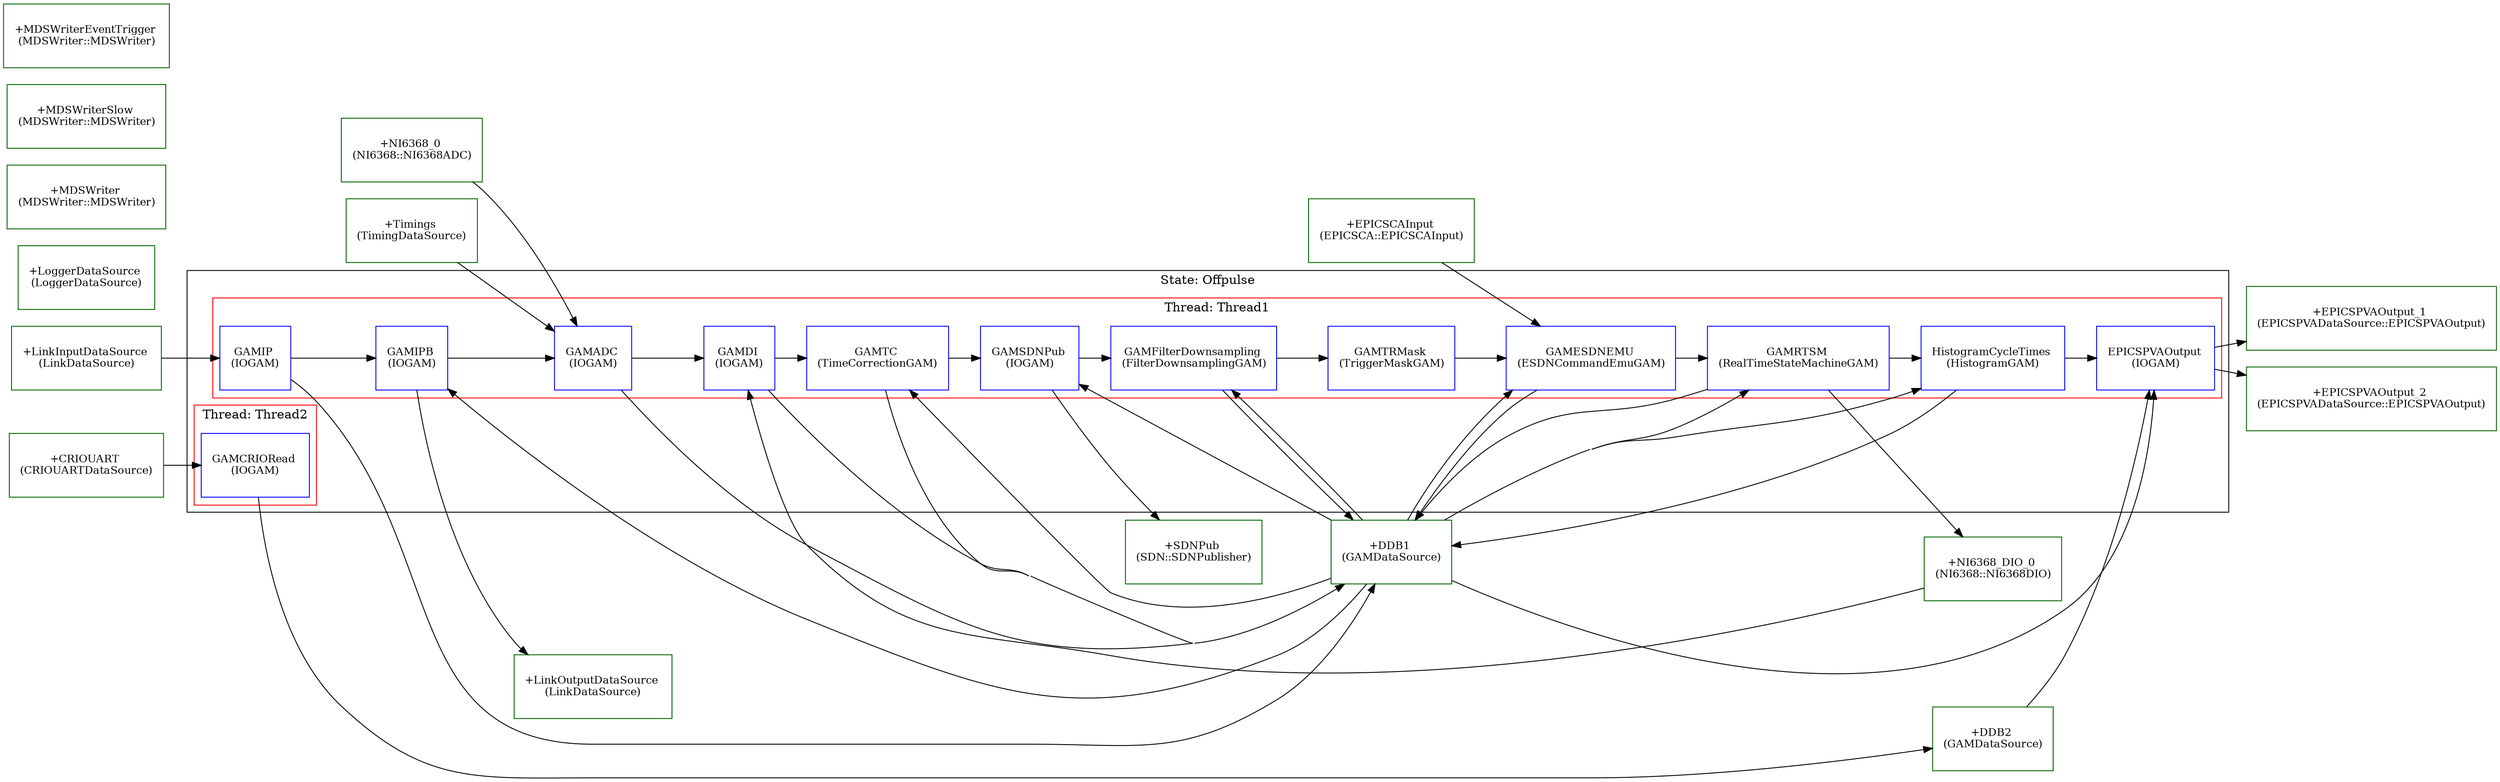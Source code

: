 digraph G {
rankdir=LR
concentrate=true
"Offpulse.Thread1.GAMIP" [shape=record, style=filled, fillcolor=white, color=blue,label=<<TABLE border="0" cellborder="0"><TR><TD width="60" height="60"><font point-size="12">GAMIP <BR/>(IOGAM)</font></TD></TR></TABLE>>]
"Offpulse.Thread1.GAMIPB" [shape=record, style=filled, fillcolor=white, color=blue,label=<<TABLE border="0" cellborder="0"><TR><TD width="60" height="60"><font point-size="12">GAMIPB <BR/>(IOGAM)</font></TD></TR></TABLE>>]
"Offpulse.Thread1.GAMADC" [shape=record, style=filled, fillcolor=white, color=blue,label=<<TABLE border="0" cellborder="0"><TR><TD width="60" height="60"><font point-size="12">GAMADC <BR/>(IOGAM)</font></TD></TR></TABLE>>]
"Offpulse.Thread1.GAMDI" [shape=record, style=filled, fillcolor=white, color=blue,label=<<TABLE border="0" cellborder="0"><TR><TD width="60" height="60"><font point-size="12">GAMDI <BR/>(IOGAM)</font></TD></TR></TABLE>>]
"Offpulse.Thread1.GAMTC" [shape=record, style=filled, fillcolor=white, color=blue,label=<<TABLE border="0" cellborder="0"><TR><TD width="60" height="60"><font point-size="12">GAMTC <BR/>(TimeCorrectionGAM)</font></TD></TR></TABLE>>]
"Offpulse.Thread1.GAMSDNPub" [shape=record, style=filled, fillcolor=white, color=blue,label=<<TABLE border="0" cellborder="0"><TR><TD width="60" height="60"><font point-size="12">GAMSDNPub <BR/>(IOGAM)</font></TD></TR></TABLE>>]
"Offpulse.Thread1.GAMFilterDownsampling" [shape=record, style=filled, fillcolor=white, color=blue,label=<<TABLE border="0" cellborder="0"><TR><TD width="60" height="60"><font point-size="12">GAMFilterDownsampling <BR/>(FilterDownsamplingGAM)</font></TD></TR></TABLE>>]
"Offpulse.Thread1.GAMTRMask" [shape=record, style=filled, fillcolor=white, color=blue,label=<<TABLE border="0" cellborder="0"><TR><TD width="60" height="60"><font point-size="12">GAMTRMask <BR/>(TriggerMaskGAM)</font></TD></TR></TABLE>>]
"Offpulse.Thread1.GAMESDNEMU" [shape=record, style=filled, fillcolor=white, color=blue,label=<<TABLE border="0" cellborder="0"><TR><TD width="60" height="60"><font point-size="12">GAMESDNEMU <BR/>(ESDNCommandEmuGAM)</font></TD></TR></TABLE>>]
"Offpulse.Thread1.GAMRTSM" [shape=record, style=filled, fillcolor=white, color=blue,label=<<TABLE border="0" cellborder="0"><TR><TD width="60" height="60"><font point-size="12">GAMRTSM <BR/>(RealTimeStateMachineGAM)</font></TD></TR></TABLE>>]
"Offpulse.Thread1.HistogramCycleTimes" [shape=record, style=filled, fillcolor=white, color=blue,label=<<TABLE border="0" cellborder="0"><TR><TD width="60" height="60"><font point-size="12">HistogramCycleTimes <BR/>(HistogramGAM)</font></TD></TR></TABLE>>]
"Offpulse.Thread1.EPICSPVAOutput" [shape=record, style=filled, fillcolor=white, color=blue,label=<<TABLE border="0" cellborder="0"><TR><TD width="60" height="60"><font point-size="12">EPICSPVAOutput <BR/>(IOGAM)</font></TD></TR></TABLE>>]
"Offpulse.Thread2.GAMCRIORead" [shape=record, style=filled, fillcolor=white, color=blue,label=<<TABLE border="0" cellborder="0"><TR><TD width="60" height="60"><font point-size="12">GAMCRIORead <BR/>(IOGAM)</font></TD></TR></TABLE>>]
subgraph cluster_Offpulse {
label = "State: Offpulse"
subgraph cluster_Offpulse_Thread1 {
label = "Thread: Thread1"
color= "red"
"Offpulse.Thread1.GAMIP"->"Offpulse.Thread1.GAMIPB"->"Offpulse.Thread1.GAMADC"->"Offpulse.Thread1.GAMDI"->"Offpulse.Thread1.GAMTC"->"Offpulse.Thread1.GAMSDNPub"->"Offpulse.Thread1.GAMFilterDownsampling"->"Offpulse.Thread1.GAMTRMask"->"Offpulse.Thread1.GAMESDNEMU"->"Offpulse.Thread1.GAMRTSM"->"Offpulse.Thread1.HistogramCycleTimes"->"Offpulse.Thread1.EPICSPVAOutput"
}
subgraph cluster_Offpulse_Thread2 {
label = "Thread: Thread2"
color= "red"
"Offpulse.Thread2.GAMCRIORead"
}
}
"+DDB1" [shape=record, style=filled, fillcolor=white, color=darkgreen,label=<<TABLE border="0" cellborder="0"><TR><TD width="60" height="60"><font point-size="12">+DDB1 <BR/>(GAMDataSource)</font></TD></TR></TABLE>>]
"+DDB2" [shape=record, style=filled, fillcolor=white, color=darkgreen,label=<<TABLE border="0" cellborder="0"><TR><TD width="60" height="60"><font point-size="12">+DDB2 <BR/>(GAMDataSource)</font></TD></TR></TABLE>>]
"+LoggerDataSource" [shape=record, style=filled, fillcolor=white, color=darkgreen,label=<<TABLE border="0" cellborder="0"><TR><TD width="60" height="60"><font point-size="12">+LoggerDataSource <BR/>(LoggerDataSource)</font></TD></TR></TABLE>>]
"+Timings" [shape=record, style=filled, fillcolor=white, color=darkgreen,label=<<TABLE border="0" cellborder="0"><TR><TD width="60" height="60"><font point-size="12">+Timings <BR/>(TimingDataSource)</font></TD></TR></TABLE>>]
"+NI6368_0" [shape=record, style=filled, fillcolor=white, color=darkgreen,label=<<TABLE border="0" cellborder="0"><TR><TD width="60" height="60"><font point-size="12">+NI6368_0 <BR/>(NI6368::NI6368ADC)</font></TD></TR></TABLE>>]
"+NI6368_DIO_0" [shape=record, style=filled, fillcolor=white, color=darkgreen,label=<<TABLE border="0" cellborder="0"><TR><TD width="60" height="60"><font point-size="12">+NI6368_DIO_0 <BR/>(NI6368::NI6368DIO)</font></TD></TR></TABLE>>]
"+MDSWriter" [shape=record, style=filled, fillcolor=white, color=darkgreen,label=<<TABLE border="0" cellborder="0"><TR><TD width="60" height="60"><font point-size="12">+MDSWriter <BR/>(MDSWriter::MDSWriter)</font></TD></TR></TABLE>>]
"+MDSWriterSlow" [shape=record, style=filled, fillcolor=white, color=darkgreen,label=<<TABLE border="0" cellborder="0"><TR><TD width="60" height="60"><font point-size="12">+MDSWriterSlow <BR/>(MDSWriter::MDSWriter)</font></TD></TR></TABLE>>]
"+MDSWriterEventTrigger" [shape=record, style=filled, fillcolor=white, color=darkgreen,label=<<TABLE border="0" cellborder="0"><TR><TD width="60" height="60"><font point-size="12">+MDSWriterEventTrigger <BR/>(MDSWriter::MDSWriter)</font></TD></TR></TABLE>>]
"+CRIOUART" [shape=record, style=filled, fillcolor=white, color=darkgreen,label=<<TABLE border="0" cellborder="0"><TR><TD width="60" height="60"><font point-size="12">+CRIOUART <BR/>(CRIOUARTDataSource)</font></TD></TR></TABLE>>]
"+SDNPub" [shape=record, style=filled, fillcolor=white, color=darkgreen,label=<<TABLE border="0" cellborder="0"><TR><TD width="60" height="60"><font point-size="12">+SDNPub <BR/>(SDN::SDNPublisher)</font></TD></TR></TABLE>>]
"+LinkInputDataSource" [shape=record, style=filled, fillcolor=white, color=darkgreen,label=<<TABLE border="0" cellborder="0"><TR><TD width="60" height="60"><font point-size="12">+LinkInputDataSource <BR/>(LinkDataSource)</font></TD></TR></TABLE>>]
"+LinkOutputDataSource" [shape=record, style=filled, fillcolor=white, color=darkgreen,label=<<TABLE border="0" cellborder="0"><TR><TD width="60" height="60"><font point-size="12">+LinkOutputDataSource <BR/>(LinkDataSource)</font></TD></TR></TABLE>>]
"+EPICSCAInput" [shape=record, style=filled, fillcolor=white, color=darkgreen,label=<<TABLE border="0" cellborder="0"><TR><TD width="60" height="60"><font point-size="12">+EPICSCAInput <BR/>(EPICSCA::EPICSCAInput)</font></TD></TR></TABLE>>]
"+EPICSPVAOutput_1" [shape=record, style=filled, fillcolor=white, color=darkgreen,label=<<TABLE border="0" cellborder="0"><TR><TD width="60" height="60"><font point-size="12">+EPICSPVAOutput_1 <BR/>(EPICSPVADataSource::EPICSPVAOutput)</font></TD></TR></TABLE>>]
"+EPICSPVAOutput_2" [shape=record, style=filled, fillcolor=white, color=darkgreen,label=<<TABLE border="0" cellborder="0"><TR><TD width="60" height="60"><font point-size="12">+EPICSPVAOutput_2 <BR/>(EPICSPVADataSource::EPICSPVAOutput)</font></TD></TR></TABLE>>]
"+LinkInputDataSource"->"Offpulse.Thread1.GAMIP"
"Offpulse.Thread1.GAMIP"->"+DDB1"
"+DDB1"->"Offpulse.Thread1.GAMIPB"
"Offpulse.Thread1.GAMIPB"->"+LinkOutputDataSource"
"+NI6368_0"->"Offpulse.Thread1.GAMADC"
"+Timings"->"Offpulse.Thread1.GAMADC"
"Offpulse.Thread1.GAMADC"->"+DDB1"
"+NI6368_DIO_0"->"Offpulse.Thread1.GAMDI"
"Offpulse.Thread1.GAMDI"->"+DDB1"
"+DDB1"->"Offpulse.Thread1.GAMTC"
"Offpulse.Thread1.GAMTC"->"+DDB1"
"+DDB1"->"Offpulse.Thread1.GAMSDNPub"
"Offpulse.Thread1.GAMSDNPub"->"+SDNPub"
"+DDB1"->"Offpulse.Thread1.GAMFilterDownsampling"
"Offpulse.Thread1.GAMFilterDownsampling"->"+DDB1"
"+DDB1"->"Offpulse.Thread1.GAMTRMask"
"Offpulse.Thread1.GAMTRMask"->"+DDB1"
"+DDB1"->"Offpulse.Thread1.GAMESDNEMU"
"+EPICSCAInput"->"Offpulse.Thread1.GAMESDNEMU"
"Offpulse.Thread1.GAMESDNEMU"->"+DDB1"
"+DDB1"->"Offpulse.Thread1.GAMRTSM"
"Offpulse.Thread1.GAMRTSM"->"+DDB1"
"Offpulse.Thread1.GAMRTSM"->"+NI6368_DIO_0"
"+DDB1"->"Offpulse.Thread1.HistogramCycleTimes"
"Offpulse.Thread1.HistogramCycleTimes"->"+DDB1"
"+DDB1"->"Offpulse.Thread1.EPICSPVAOutput"
"+DDB2"->"Offpulse.Thread1.EPICSPVAOutput"
"Offpulse.Thread1.EPICSPVAOutput"->"+EPICSPVAOutput_1"
"Offpulse.Thread1.EPICSPVAOutput"->"+EPICSPVAOutput_2"
"+CRIOUART"->"Offpulse.Thread2.GAMCRIORead"
"Offpulse.Thread2.GAMCRIORead"->"+DDB2"
}

